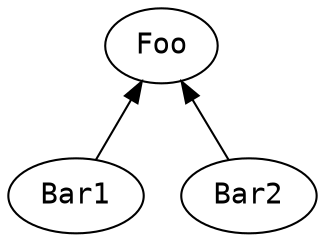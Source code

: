 digraph CST {
  node [fontname = "Courier"];
  Foo [
    label = "Foo";
  ]
  Bar1 [
    label = "Bar1";
  ]
  Bar2 [
    label = "Bar2";
  ]
  Foo;
  Bar1 -> Foo;
  Bar2 -> Foo;
  rankdir = BT;
}

